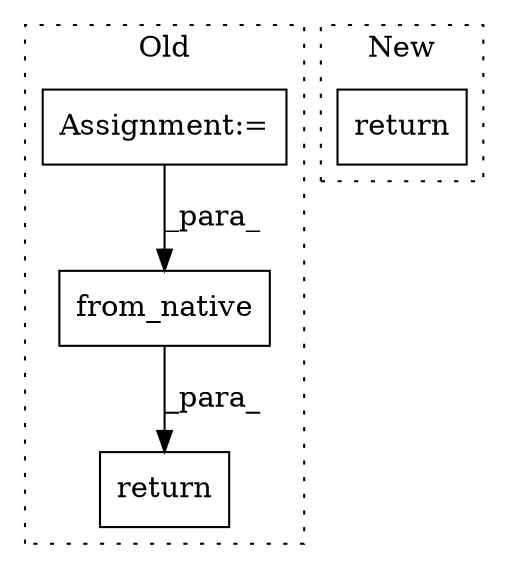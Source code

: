 digraph G {
subgraph cluster0 {
1 [label="from_native" a="32" s="4109,4152" l="12,1" shape="box"];
3 [label="return" a="41" s="4090" l="7" shape="box"];
4 [label="Assignment:=" a="7" s="3980" l="12" shape="box"];
label = "Old";
style="dotted";
}
subgraph cluster1 {
2 [label="return" a="41" s="4004" l="7" shape="box"];
label = "New";
style="dotted";
}
1 -> 3 [label="_para_"];
4 -> 1 [label="_para_"];
}